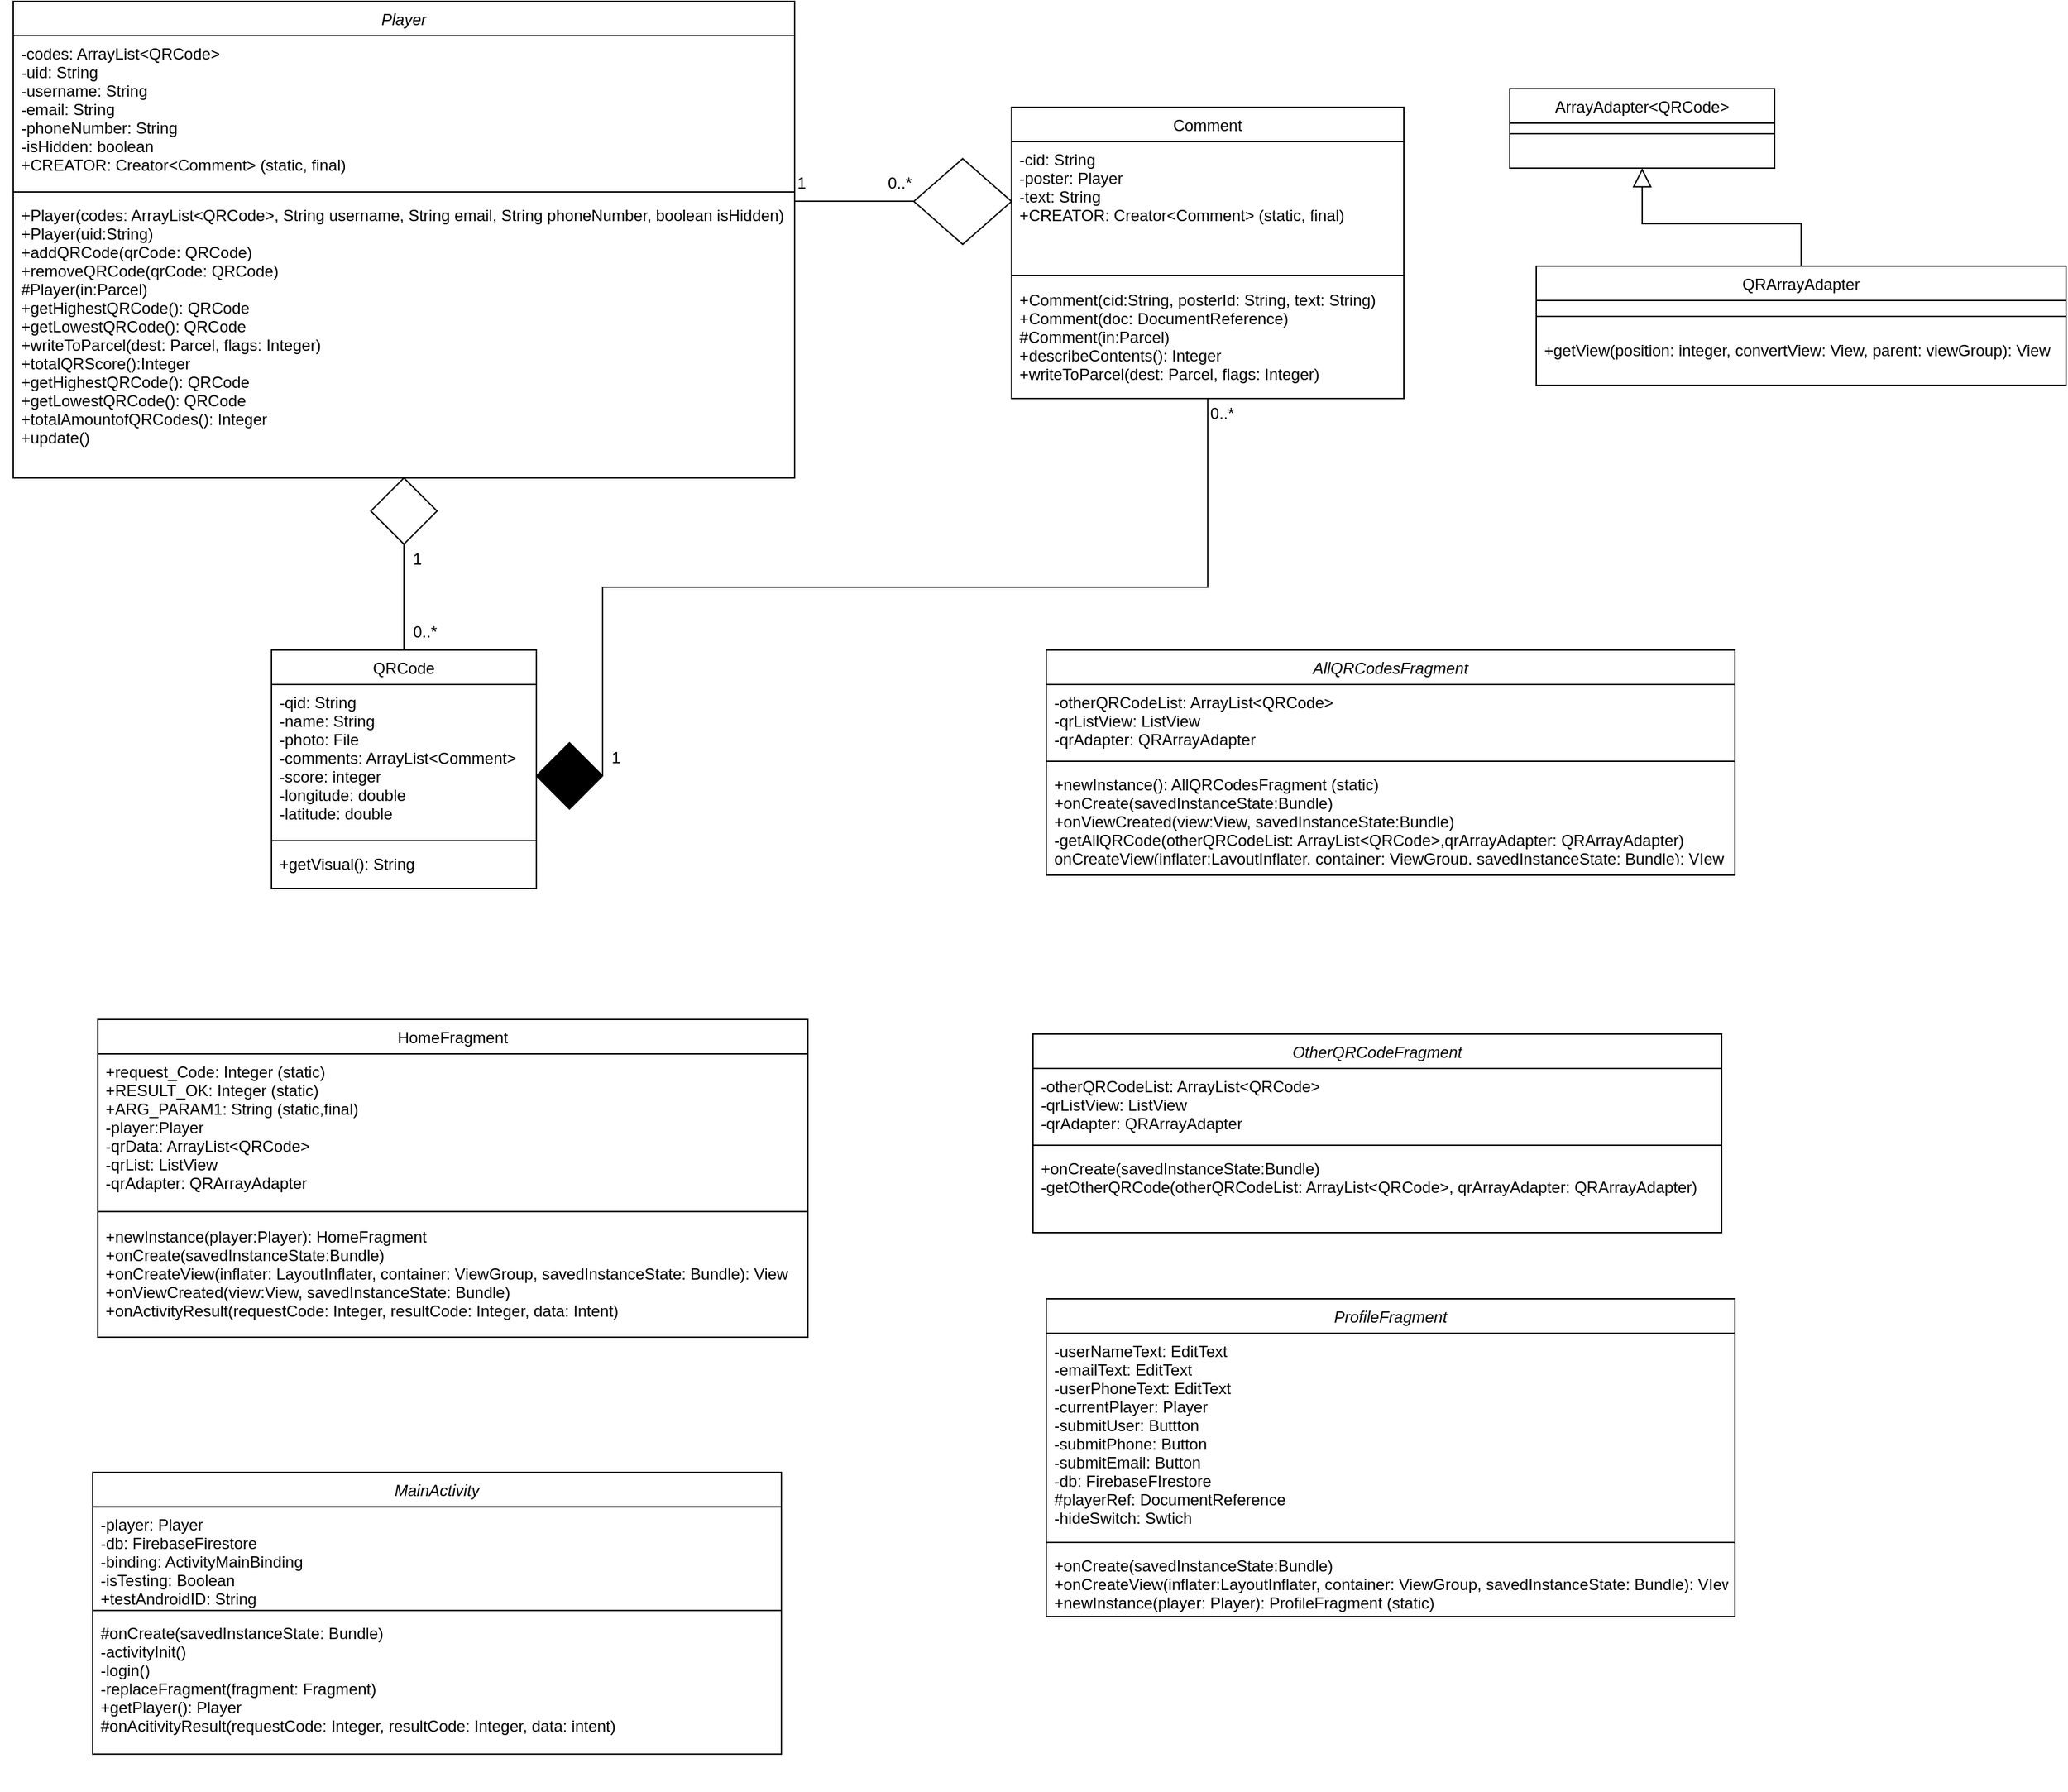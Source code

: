 <mxfile version="20.8.23" type="github">
  <diagram id="C5RBs43oDa-KdzZeNtuy" name="Page-1">
    <mxGraphModel dx="1509" dy="804" grid="1" gridSize="10" guides="1" tooltips="1" connect="1" arrows="1" fold="1" page="1" pageScale="1" pageWidth="2336" pageHeight="1654" math="0" shadow="0">
      <root>
        <mxCell id="WIyWlLk6GJQsqaUBKTNV-0" />
        <mxCell id="WIyWlLk6GJQsqaUBKTNV-1" parent="WIyWlLk6GJQsqaUBKTNV-0" />
        <mxCell id="zkfFHV4jXpPFQw0GAbJ--6" value="QRCode" style="swimlane;fontStyle=0;align=center;verticalAlign=top;childLayout=stackLayout;horizontal=1;startSize=26;horizontalStack=0;resizeParent=1;resizeLast=0;collapsible=1;marginBottom=0;rounded=0;shadow=0;strokeWidth=1;" parent="WIyWlLk6GJQsqaUBKTNV-1" vertex="1">
          <mxGeometry x="235" y="520" width="200" height="180" as="geometry">
            <mxRectangle x="130" y="380" width="160" height="26" as="alternateBounds" />
          </mxGeometry>
        </mxCell>
        <mxCell id="zkfFHV4jXpPFQw0GAbJ--7" value="-qid: String&#xa;-name: String&#xa;-photo: File&#xa;-comments: ArrayList&lt;Comment&gt;&#xa;-score: integer&#xa;-longitude: double&#xa;-latitude: double" style="text;align=left;verticalAlign=top;spacingLeft=4;spacingRight=4;overflow=hidden;rotatable=0;points=[[0,0.5],[1,0.5]];portConstraint=eastwest;" parent="zkfFHV4jXpPFQw0GAbJ--6" vertex="1">
          <mxGeometry y="26" width="200" height="114" as="geometry" />
        </mxCell>
        <mxCell id="zkfFHV4jXpPFQw0GAbJ--9" value="" style="line;html=1;strokeWidth=1;align=left;verticalAlign=middle;spacingTop=-1;spacingLeft=3;spacingRight=3;rotatable=0;labelPosition=right;points=[];portConstraint=eastwest;" parent="zkfFHV4jXpPFQw0GAbJ--6" vertex="1">
          <mxGeometry y="140" width="200" height="8" as="geometry" />
        </mxCell>
        <mxCell id="wJ786lOBI6JB7BBE6zlU-8" value="+getVisual(): String" style="text;align=left;verticalAlign=top;spacingLeft=4;spacingRight=4;overflow=hidden;rotatable=0;points=[[0,0.5],[1,0.5]];portConstraint=eastwest;" parent="zkfFHV4jXpPFQw0GAbJ--6" vertex="1">
          <mxGeometry y="148" width="200" height="30" as="geometry" />
        </mxCell>
        <mxCell id="zkfFHV4jXpPFQw0GAbJ--26" value="" style="endArrow=none;shadow=0;strokeWidth=1;rounded=0;endFill=0;edgeStyle=elbowEdgeStyle;elbow=vertical;entryX=0;entryY=0.5;entryDx=0;entryDy=0;" parent="WIyWlLk6GJQsqaUBKTNV-1" source="zkfFHV4jXpPFQw0GAbJ--0" target="2BQzIX3aD6I6nqEZA5Km-3" edge="1">
          <mxGeometry x="0.5" y="41" relative="1" as="geometry">
            <mxPoint x="380" y="192" as="sourcePoint" />
            <mxPoint x="750" y="155" as="targetPoint" />
            <mxPoint x="-40" y="32" as="offset" />
          </mxGeometry>
        </mxCell>
        <mxCell id="zkfFHV4jXpPFQw0GAbJ--27" value="1" style="resizable=0;align=left;verticalAlign=bottom;labelBackgroundColor=none;fontSize=12;" parent="zkfFHV4jXpPFQw0GAbJ--26" connectable="0" vertex="1">
          <mxGeometry x="-1" relative="1" as="geometry">
            <mxPoint y="-5" as="offset" />
          </mxGeometry>
        </mxCell>
        <mxCell id="zkfFHV4jXpPFQw0GAbJ--28" value="0..*" style="resizable=0;align=right;verticalAlign=bottom;labelBackgroundColor=none;fontSize=12;" parent="zkfFHV4jXpPFQw0GAbJ--26" connectable="0" vertex="1">
          <mxGeometry x="1" relative="1" as="geometry">
            <mxPoint y="-5" as="offset" />
          </mxGeometry>
        </mxCell>
        <mxCell id="2BQzIX3aD6I6nqEZA5Km-4" value="" style="group" parent="WIyWlLk6GJQsqaUBKTNV-1" vertex="1" connectable="0">
          <mxGeometry x="720" y="110" width="400" height="250" as="geometry" />
        </mxCell>
        <mxCell id="zkfFHV4jXpPFQw0GAbJ--17" value="Comment" style="swimlane;fontStyle=0;align=center;verticalAlign=top;childLayout=stackLayout;horizontal=1;startSize=26;horizontalStack=0;resizeParent=1;resizeLast=0;collapsible=1;marginBottom=0;rounded=0;shadow=0;strokeWidth=1;" parent="2BQzIX3aD6I6nqEZA5Km-4" vertex="1">
          <mxGeometry x="73.81" width="296.19" height="220" as="geometry">
            <mxRectangle x="550" y="140" width="160" height="26" as="alternateBounds" />
          </mxGeometry>
        </mxCell>
        <mxCell id="zkfFHV4jXpPFQw0GAbJ--18" value="-cid: String&#xa;-poster: Player&#xa;-text: String&#xa;+CREATOR: Creator&lt;Comment&gt; (static, final)" style="text;align=left;verticalAlign=top;spacingLeft=4;spacingRight=4;overflow=hidden;rotatable=0;points=[[0,0.5],[1,0.5]];portConstraint=eastwest;" parent="zkfFHV4jXpPFQw0GAbJ--17" vertex="1">
          <mxGeometry y="26" width="296.19" height="95.765" as="geometry" />
        </mxCell>
        <mxCell id="zkfFHV4jXpPFQw0GAbJ--23" value="" style="line;html=1;strokeWidth=1;align=left;verticalAlign=middle;spacingTop=-1;spacingLeft=3;spacingRight=3;rotatable=0;labelPosition=right;points=[];portConstraint=eastwest;" parent="zkfFHV4jXpPFQw0GAbJ--17" vertex="1">
          <mxGeometry y="121.765" width="296.19" height="10.353" as="geometry" />
        </mxCell>
        <mxCell id="8-i2YcRf8_cl_0pRVRHD-7" value="+Comment(cid:String, posterId: String, text: String)&#xa;+Comment(doc: DocumentReference)&#xa;#Comment(in:Parcel)&#xa;+describeContents(): Integer&#xa;+writeToParcel(dest: Parcel, flags: Integer)&#xa;" style="text;align=left;verticalAlign=top;spacingLeft=4;spacingRight=4;overflow=hidden;rotatable=0;points=[[0,0.5],[1,0.5]];portConstraint=eastwest;" vertex="1" parent="zkfFHV4jXpPFQw0GAbJ--17">
          <mxGeometry y="132.118" width="296.19" height="77.88" as="geometry" />
        </mxCell>
        <mxCell id="2BQzIX3aD6I6nqEZA5Km-3" value="" style="rhombus;whiteSpace=wrap;html=1;" parent="2BQzIX3aD6I6nqEZA5Km-4" vertex="1">
          <mxGeometry y="38.824" width="73.81" height="64.706" as="geometry" />
        </mxCell>
        <mxCell id="2BQzIX3aD6I6nqEZA5Km-7" value="" style="endArrow=none;shadow=0;strokeWidth=1;rounded=0;endFill=0;edgeStyle=elbowEdgeStyle;elbow=vertical;entryX=0.5;entryY=1;entryDx=0;entryDy=0;exitX=0.5;exitY=0;exitDx=0;exitDy=0;" parent="WIyWlLk6GJQsqaUBKTNV-1" source="zkfFHV4jXpPFQw0GAbJ--6" target="2BQzIX3aD6I6nqEZA5Km-10" edge="1">
          <mxGeometry x="0.5" y="41" relative="1" as="geometry">
            <mxPoint x="210" y="265" as="sourcePoint" />
            <mxPoint x="330" y="255" as="targetPoint" />
            <mxPoint x="-40" y="32" as="offset" />
          </mxGeometry>
        </mxCell>
        <mxCell id="2BQzIX3aD6I6nqEZA5Km-8" value="0..*" style="resizable=0;align=left;verticalAlign=bottom;labelBackgroundColor=none;fontSize=12;" parent="2BQzIX3aD6I6nqEZA5Km-7" connectable="0" vertex="1">
          <mxGeometry x="-1" relative="1" as="geometry">
            <mxPoint x="5" y="-5" as="offset" />
          </mxGeometry>
        </mxCell>
        <mxCell id="2BQzIX3aD6I6nqEZA5Km-9" value="1" style="resizable=0;align=right;verticalAlign=bottom;labelBackgroundColor=none;fontSize=12;" parent="2BQzIX3aD6I6nqEZA5Km-7" connectable="0" vertex="1">
          <mxGeometry x="1" relative="1" as="geometry">
            <mxPoint x="15" y="20" as="offset" />
          </mxGeometry>
        </mxCell>
        <mxCell id="2BQzIX3aD6I6nqEZA5Km-11" value="" style="group" parent="WIyWlLk6GJQsqaUBKTNV-1" vertex="1" connectable="0">
          <mxGeometry x="40" y="30" width="590" height="360" as="geometry" />
        </mxCell>
        <mxCell id="zkfFHV4jXpPFQw0GAbJ--0" value="Player" style="swimlane;fontStyle=2;align=center;verticalAlign=top;childLayout=stackLayout;horizontal=1;startSize=26;horizontalStack=0;resizeParent=1;resizeLast=0;collapsible=1;marginBottom=0;rounded=0;shadow=0;strokeWidth=1;" parent="2BQzIX3aD6I6nqEZA5Km-11" vertex="1">
          <mxGeometry width="590" height="360" as="geometry">
            <mxRectangle x="220" y="120" width="160" height="26" as="alternateBounds" />
          </mxGeometry>
        </mxCell>
        <mxCell id="zkfFHV4jXpPFQw0GAbJ--1" value="-codes: ArrayList&lt;QRCode&gt;&#xa;-uid: String&#xa;-username: String&#xa;-email: String&#xa;-phoneNumber: String&#xa;-isHidden: boolean&#xa;+CREATOR: Creator&lt;Comment&gt; (static, final)" style="text;align=left;verticalAlign=top;spacingLeft=4;spacingRight=4;overflow=hidden;rotatable=0;points=[[0,0.5],[1,0.5]];portConstraint=eastwest;" parent="zkfFHV4jXpPFQw0GAbJ--0" vertex="1">
          <mxGeometry y="26" width="590" height="114" as="geometry" />
        </mxCell>
        <mxCell id="zkfFHV4jXpPFQw0GAbJ--4" value="" style="line;html=1;strokeWidth=1;align=left;verticalAlign=middle;spacingTop=-1;spacingLeft=3;spacingRight=3;rotatable=0;labelPosition=right;points=[];portConstraint=eastwest;" parent="zkfFHV4jXpPFQw0GAbJ--0" vertex="1">
          <mxGeometry y="140" width="590" height="8" as="geometry" />
        </mxCell>
        <mxCell id="zkfFHV4jXpPFQw0GAbJ--5" value="+Player(codes: ArrayList&lt;QRCode&gt;, String username, String email, String phoneNumber, boolean isHidden)&#xa;+Player(uid:String)&#xa;+addQRCode(qrCode: QRCode)&#xa;+removeQRCode(qrCode: QRCode)&#xa;#Player(in:Parcel)&#xa;+getHighestQRCode(): QRCode&#xa;+getLowestQRCode(): QRCode&#xa;+writeToParcel(dest: Parcel, flags: Integer)&#xa;+totalQRScore():Integer&#xa;+getHighestQRCode(): QRCode&#xa;+getLowestQRCode(): QRCode&#xa;+totalAmountofQRCodes(): Integer&#xa;+update()&#xa;&#xa;" style="text;align=left;verticalAlign=top;spacingLeft=4;spacingRight=4;overflow=hidden;rotatable=0;points=[[0,0.5],[1,0.5]];portConstraint=eastwest;" parent="zkfFHV4jXpPFQw0GAbJ--0" vertex="1">
          <mxGeometry y="148" width="590" height="212" as="geometry" />
        </mxCell>
        <mxCell id="2BQzIX3aD6I6nqEZA5Km-12" value="" style="endArrow=none;shadow=0;strokeWidth=1;rounded=0;endFill=0;edgeStyle=elbowEdgeStyle;elbow=vertical;entryX=1;entryY=0.5;entryDx=0;entryDy=0;exitX=0.5;exitY=1;exitDx=0;exitDy=0;" parent="WIyWlLk6GJQsqaUBKTNV-1" source="zkfFHV4jXpPFQw0GAbJ--17" target="2BQzIX3aD6I6nqEZA5Km-15" edge="1">
          <mxGeometry x="0.5" y="41" relative="1" as="geometry">
            <mxPoint x="760" y="270" as="sourcePoint" />
            <mxPoint x="500" y="485" as="targetPoint" />
            <mxPoint x="-40" y="32" as="offset" />
          </mxGeometry>
        </mxCell>
        <mxCell id="2BQzIX3aD6I6nqEZA5Km-13" value="0..*" style="resizable=0;align=left;verticalAlign=bottom;labelBackgroundColor=none;fontSize=12;" parent="2BQzIX3aD6I6nqEZA5Km-12" connectable="0" vertex="1">
          <mxGeometry x="-1" relative="1" as="geometry">
            <mxPoint y="20" as="offset" />
          </mxGeometry>
        </mxCell>
        <mxCell id="2BQzIX3aD6I6nqEZA5Km-14" value="1" style="resizable=0;align=right;verticalAlign=bottom;labelBackgroundColor=none;fontSize=12;" parent="2BQzIX3aD6I6nqEZA5Km-12" connectable="0" vertex="1">
          <mxGeometry x="1" relative="1" as="geometry">
            <mxPoint x="15" y="-5" as="offset" />
          </mxGeometry>
        </mxCell>
        <mxCell id="2BQzIX3aD6I6nqEZA5Km-15" value="" style="rhombus;whiteSpace=wrap;html=1;fillColor=#000000;" parent="WIyWlLk6GJQsqaUBKTNV-1" vertex="1">
          <mxGeometry x="435" y="590" width="50" height="50" as="geometry" />
        </mxCell>
        <mxCell id="wJ786lOBI6JB7BBE6zlU-0" value="" style="group" parent="WIyWlLk6GJQsqaUBKTNV-1" vertex="1" connectable="0">
          <mxGeometry x="1190" y="230" width="400" height="90" as="geometry" />
        </mxCell>
        <mxCell id="wJ786lOBI6JB7BBE6zlU-1" value="QRArrayAdapter" style="swimlane;fontStyle=0;align=center;verticalAlign=top;childLayout=stackLayout;horizontal=1;startSize=26;horizontalStack=0;resizeParent=1;resizeLast=0;collapsible=1;marginBottom=0;rounded=0;shadow=0;strokeWidth=1;container=0;" parent="wJ786lOBI6JB7BBE6zlU-0" vertex="1">
          <mxGeometry width="400" height="90" as="geometry">
            <mxRectangle x="220" y="120" width="160" height="26" as="alternateBounds" />
          </mxGeometry>
        </mxCell>
        <mxCell id="wJ786lOBI6JB7BBE6zlU-2" value="" style="line;html=1;strokeWidth=1;align=left;verticalAlign=middle;spacingTop=-1;spacingLeft=3;spacingRight=3;rotatable=0;labelPosition=right;points=[];portConstraint=eastwest;container=0;" parent="wJ786lOBI6JB7BBE6zlU-0" vertex="1">
          <mxGeometry y="26" width="400" height="24" as="geometry" />
        </mxCell>
        <mxCell id="wJ786lOBI6JB7BBE6zlU-3" value="+getView(position: integer, convertView: View, parent: viewGroup): View" style="text;align=left;verticalAlign=top;spacingLeft=4;spacingRight=4;overflow=hidden;rotatable=0;points=[[0,0.5],[1,0.5]];portConstraint=eastwest;container=0;" parent="wJ786lOBI6JB7BBE6zlU-0" vertex="1">
          <mxGeometry y="50" width="400" height="30" as="geometry" />
        </mxCell>
        <mxCell id="wJ786lOBI6JB7BBE6zlU-4" value="" style="group" parent="WIyWlLk6GJQsqaUBKTNV-1" vertex="1" connectable="0">
          <mxGeometry x="1170" y="96" width="200" height="60" as="geometry" />
        </mxCell>
        <mxCell id="wJ786lOBI6JB7BBE6zlU-5" value="ArrayAdapter&lt;QRCode&gt;" style="swimlane;fontStyle=0;align=center;verticalAlign=top;childLayout=stackLayout;horizontal=1;startSize=26;horizontalStack=0;resizeParent=1;resizeLast=0;collapsible=1;marginBottom=0;rounded=0;shadow=0;strokeWidth=1;container=0;" parent="wJ786lOBI6JB7BBE6zlU-4" vertex="1">
          <mxGeometry width="200" height="60" as="geometry">
            <mxRectangle x="220" y="120" width="160" height="26" as="alternateBounds" />
          </mxGeometry>
        </mxCell>
        <mxCell id="wJ786lOBI6JB7BBE6zlU-6" value="" style="line;html=1;strokeWidth=1;align=left;verticalAlign=middle;spacingTop=-1;spacingLeft=3;spacingRight=3;rotatable=0;labelPosition=right;points=[];portConstraint=eastwest;container=0;" parent="wJ786lOBI6JB7BBE6zlU-5" vertex="1">
          <mxGeometry y="26" width="200" height="16" as="geometry" />
        </mxCell>
        <mxCell id="wJ786lOBI6JB7BBE6zlU-7" style="edgeStyle=orthogonalEdgeStyle;rounded=0;orthogonalLoop=1;jettySize=auto;html=1;exitX=0.5;exitY=0;exitDx=0;exitDy=0;entryX=0.5;entryY=1;entryDx=0;entryDy=0;endArrow=block;endFill=0;endSize=12;" parent="WIyWlLk6GJQsqaUBKTNV-1" source="wJ786lOBI6JB7BBE6zlU-1" target="wJ786lOBI6JB7BBE6zlU-5" edge="1">
          <mxGeometry relative="1" as="geometry" />
        </mxCell>
        <mxCell id="8-i2YcRf8_cl_0pRVRHD-8" value="" style="group" vertex="1" connectable="0" parent="WIyWlLk6GJQsqaUBKTNV-1">
          <mxGeometry x="30" y="799" width="610" height="250" as="geometry" />
        </mxCell>
        <mxCell id="8-i2YcRf8_cl_0pRVRHD-9" value="HomeFragment" style="swimlane;fontStyle=0;align=center;verticalAlign=top;childLayout=stackLayout;horizontal=1;startSize=26;horizontalStack=0;resizeParent=1;resizeLast=0;collapsible=1;marginBottom=0;rounded=0;shadow=0;strokeWidth=1;" vertex="1" parent="8-i2YcRf8_cl_0pRVRHD-8">
          <mxGeometry x="73.81" width="536.19" height="240" as="geometry">
            <mxRectangle x="550" y="140" width="160" height="26" as="alternateBounds" />
          </mxGeometry>
        </mxCell>
        <mxCell id="8-i2YcRf8_cl_0pRVRHD-10" value="+request_Code: Integer (static)&#xa;+RESULT_OK: Integer (static)&#xa;+ARG_PARAM1: String (static,final)&#xa;-player:Player&#xa;-qrData: ArrayList&lt;QRCode&gt;&#xa;-qrList: ListView&#xa;-qrAdapter: QRArrayAdapter" style="text;align=left;verticalAlign=top;spacingLeft=4;spacingRight=4;overflow=hidden;rotatable=0;points=[[0,0.5],[1,0.5]];portConstraint=eastwest;" vertex="1" parent="8-i2YcRf8_cl_0pRVRHD-9">
          <mxGeometry y="26" width="536.19" height="114" as="geometry" />
        </mxCell>
        <mxCell id="8-i2YcRf8_cl_0pRVRHD-11" value="" style="line;html=1;strokeWidth=1;align=left;verticalAlign=middle;spacingTop=-1;spacingLeft=3;spacingRight=3;rotatable=0;labelPosition=right;points=[];portConstraint=eastwest;" vertex="1" parent="8-i2YcRf8_cl_0pRVRHD-9">
          <mxGeometry y="140" width="536.19" height="10.353" as="geometry" />
        </mxCell>
        <mxCell id="8-i2YcRf8_cl_0pRVRHD-12" value="+newInstance(player:Player): HomeFragment&#xa;+onCreate(savedInstanceState:Bundle)&#xa;+onCreateView(inflater: LayoutInflater, container: ViewGroup, savedInstanceState: Bundle): View&#xa;+onViewCreated(view:View, savedInstanceState: Bundle)&#xa;+onActivityResult(requestCode: Integer, resultCode: Integer, data: Intent)" style="text;align=left;verticalAlign=top;spacingLeft=4;spacingRight=4;overflow=hidden;rotatable=0;points=[[0,0.5],[1,0.5]];portConstraint=eastwest;" vertex="1" parent="8-i2YcRf8_cl_0pRVRHD-9">
          <mxGeometry y="150.353" width="536.19" height="77.88" as="geometry" />
        </mxCell>
        <mxCell id="8-i2YcRf8_cl_0pRVRHD-20" value="" style="group" vertex="1" connectable="0" parent="WIyWlLk6GJQsqaUBKTNV-1">
          <mxGeometry x="50" y="890" width="570" height="480" as="geometry" />
        </mxCell>
        <mxCell id="8-i2YcRf8_cl_0pRVRHD-25" value="" style="group" vertex="1" connectable="0" parent="8-i2YcRf8_cl_0pRVRHD-20">
          <mxGeometry x="60" y="179.999" width="520" height="311.111" as="geometry" />
        </mxCell>
        <mxCell id="8-i2YcRf8_cl_0pRVRHD-26" value="MainActivity" style="swimlane;fontStyle=2;align=center;verticalAlign=top;childLayout=stackLayout;horizontal=1;startSize=26;horizontalStack=0;resizeParent=1;resizeLast=0;collapsible=1;marginBottom=0;rounded=0;shadow=0;strokeWidth=1;" vertex="1" parent="8-i2YcRf8_cl_0pRVRHD-25">
          <mxGeometry x="-10" y="71.111" width="520" height="212.703" as="geometry">
            <mxRectangle x="220" y="120" width="160" height="26" as="alternateBounds" />
          </mxGeometry>
        </mxCell>
        <mxCell id="8-i2YcRf8_cl_0pRVRHD-27" value="-player: Player&#xa;-db: FirebaseFirestore&#xa;-binding: ActivityMainBinding&#xa;-isTesting: Boolean&#xa;+testAndroidID: String&#xa;" style="text;align=left;verticalAlign=top;spacingLeft=4;spacingRight=4;overflow=hidden;rotatable=0;points=[[0,0.5],[1,0.5]];portConstraint=eastwest;" vertex="1" parent="8-i2YcRf8_cl_0pRVRHD-26">
          <mxGeometry y="26" width="520" height="74.667" as="geometry" />
        </mxCell>
        <mxCell id="8-i2YcRf8_cl_0pRVRHD-28" value="" style="line;html=1;strokeWidth=1;align=left;verticalAlign=middle;spacingTop=-1;spacingLeft=3;spacingRight=3;rotatable=0;labelPosition=right;points=[];portConstraint=eastwest;" vertex="1" parent="8-i2YcRf8_cl_0pRVRHD-26">
          <mxGeometry y="100.667" width="520" height="7.111" as="geometry" />
        </mxCell>
        <mxCell id="8-i2YcRf8_cl_0pRVRHD-29" value="#onCreate(savedInstanceState: Bundle)&#xa;-activityInit()&#xa;-login()&#xa;-replaceFragment(fragment: Fragment)&#xa;+getPlayer(): Player&#xa;#onAcitivityResult(requestCode: Integer, resultCode: Integer, data: intent)" style="text;align=left;verticalAlign=top;spacingLeft=4;spacingRight=4;overflow=hidden;rotatable=0;points=[[0,0.5],[1,0.5]];portConstraint=eastwest;fontStyle=0" vertex="1" parent="8-i2YcRf8_cl_0pRVRHD-26">
          <mxGeometry y="107.778" width="520" height="90.667" as="geometry" />
        </mxCell>
        <mxCell id="8-i2YcRf8_cl_0pRVRHD-21" value="AllQRCodesFragment" style="swimlane;fontStyle=2;align=center;verticalAlign=top;childLayout=stackLayout;horizontal=1;startSize=26;horizontalStack=0;resizeParent=1;resizeLast=0;collapsible=1;marginBottom=0;rounded=0;shadow=0;strokeWidth=1;" vertex="1" parent="WIyWlLk6GJQsqaUBKTNV-1">
          <mxGeometry x="820" y="520" width="520.0" height="170" as="geometry">
            <mxRectangle x="220" y="120" width="160" height="26" as="alternateBounds" />
          </mxGeometry>
        </mxCell>
        <mxCell id="8-i2YcRf8_cl_0pRVRHD-22" value="-otherQRCodeList: ArrayList&lt;QRCode&gt;&#xa;-qrListView: ListView&#xa;-qrAdapter: QRArrayAdapter&#xa;&#xa;" style="text;align=left;verticalAlign=top;spacingLeft=4;spacingRight=4;overflow=hidden;rotatable=0;points=[[0,0.5],[1,0.5]];portConstraint=eastwest;" vertex="1" parent="8-i2YcRf8_cl_0pRVRHD-21">
          <mxGeometry y="26" width="520.0" height="54" as="geometry" />
        </mxCell>
        <mxCell id="8-i2YcRf8_cl_0pRVRHD-23" value="" style="line;html=1;strokeWidth=1;align=left;verticalAlign=middle;spacingTop=-1;spacingLeft=3;spacingRight=3;rotatable=0;labelPosition=right;points=[];portConstraint=eastwest;" vertex="1" parent="8-i2YcRf8_cl_0pRVRHD-21">
          <mxGeometry y="80" width="520.0" height="8" as="geometry" />
        </mxCell>
        <mxCell id="8-i2YcRf8_cl_0pRVRHD-24" value="+newInstance(): AllQRCodesFragment (static)&#xa;+onCreate(savedInstanceState:Bundle)&#xa;+onViewCreated(view:View, savedInstanceState:Bundle)&#xa;-getAllQRCode(otherQRCodeList: ArrayList&lt;QRCode&gt;,qrArrayAdapter: QRArrayAdapter)&#xa;onCreateView(inflater:LayoutInflater, container: ViewGroup, savedInstanceState: Bundle): VIew&#xa;" style="text;align=left;verticalAlign=top;spacingLeft=4;spacingRight=4;overflow=hidden;rotatable=0;points=[[0,0.5],[1,0.5]];portConstraint=eastwest;fontStyle=0" vertex="1" parent="8-i2YcRf8_cl_0pRVRHD-21">
          <mxGeometry y="88" width="520.0" height="70" as="geometry" />
        </mxCell>
        <mxCell id="8-i2YcRf8_cl_0pRVRHD-30" value="OtherQRCodeFragment" style="swimlane;fontStyle=2;align=center;verticalAlign=top;childLayout=stackLayout;horizontal=1;startSize=26;horizontalStack=0;resizeParent=1;resizeLast=0;collapsible=1;marginBottom=0;rounded=0;shadow=0;strokeWidth=1;" vertex="1" parent="WIyWlLk6GJQsqaUBKTNV-1">
          <mxGeometry x="810" y="810" width="520" height="150" as="geometry">
            <mxRectangle x="220" y="120" width="160" height="26" as="alternateBounds" />
          </mxGeometry>
        </mxCell>
        <mxCell id="8-i2YcRf8_cl_0pRVRHD-31" value="-otherQRCodeList: ArrayList&lt;QRCode&gt;&#xa;-qrListView: ListView&#xa;-qrAdapter: QRArrayAdapter" style="text;align=left;verticalAlign=top;spacingLeft=4;spacingRight=4;overflow=hidden;rotatable=0;points=[[0,0.5],[1,0.5]];portConstraint=eastwest;" vertex="1" parent="8-i2YcRf8_cl_0pRVRHD-30">
          <mxGeometry y="26" width="520" height="54" as="geometry" />
        </mxCell>
        <mxCell id="8-i2YcRf8_cl_0pRVRHD-32" value="" style="line;html=1;strokeWidth=1;align=left;verticalAlign=middle;spacingTop=-1;spacingLeft=3;spacingRight=3;rotatable=0;labelPosition=right;points=[];portConstraint=eastwest;" vertex="1" parent="8-i2YcRf8_cl_0pRVRHD-30">
          <mxGeometry y="80" width="520" height="8" as="geometry" />
        </mxCell>
        <mxCell id="8-i2YcRf8_cl_0pRVRHD-33" value="+onCreate(savedInstanceState:Bundle)&#xa;-getOtherQRCode(otherQRCodeList: ArrayList&lt;QRCode&gt;, qrArrayAdapter: QRArrayAdapter)&#xa; " style="text;align=left;verticalAlign=top;spacingLeft=4;spacingRight=4;overflow=hidden;rotatable=0;points=[[0,0.5],[1,0.5]];portConstraint=eastwest;fontStyle=0" vertex="1" parent="8-i2YcRf8_cl_0pRVRHD-30">
          <mxGeometry y="88" width="520" height="52" as="geometry" />
        </mxCell>
        <mxCell id="8-i2YcRf8_cl_0pRVRHD-34" value="ProfileFragment" style="swimlane;fontStyle=2;align=center;verticalAlign=top;childLayout=stackLayout;horizontal=1;startSize=26;horizontalStack=0;resizeParent=1;resizeLast=0;collapsible=1;marginBottom=0;rounded=0;shadow=0;strokeWidth=1;" vertex="1" parent="WIyWlLk6GJQsqaUBKTNV-1">
          <mxGeometry x="820" y="1010" width="520" height="240" as="geometry">
            <mxRectangle x="220" y="120" width="160" height="26" as="alternateBounds" />
          </mxGeometry>
        </mxCell>
        <mxCell id="8-i2YcRf8_cl_0pRVRHD-35" value="-userNameText: EditText&#xa;-emailText: EditText&#xa;-userPhoneText: EditText&#xa;-currentPlayer: Player&#xa;-submitUser: Buttton&#xa;-submitPhone: Button&#xa;-submitEmail: Button&#xa;-db: FirebaseFIrestore&#xa;#playerRef: DocumentReference&#xa;-hideSwitch: Swtich" style="text;align=left;verticalAlign=top;spacingLeft=4;spacingRight=4;overflow=hidden;rotatable=0;points=[[0,0.5],[1,0.5]];portConstraint=eastwest;" vertex="1" parent="8-i2YcRf8_cl_0pRVRHD-34">
          <mxGeometry y="26" width="520" height="154" as="geometry" />
        </mxCell>
        <mxCell id="8-i2YcRf8_cl_0pRVRHD-36" value="" style="line;html=1;strokeWidth=1;align=left;verticalAlign=middle;spacingTop=-1;spacingLeft=3;spacingRight=3;rotatable=0;labelPosition=right;points=[];portConstraint=eastwest;" vertex="1" parent="8-i2YcRf8_cl_0pRVRHD-34">
          <mxGeometry y="180" width="520" height="8" as="geometry" />
        </mxCell>
        <mxCell id="8-i2YcRf8_cl_0pRVRHD-37" value="+onCreate(savedInstanceState:Bundle)&#xa;+onCreateView(inflater:LayoutInflater, container: ViewGroup, savedInstanceState: Bundle): VIew&#xa;+newInstance(player: Player): ProfileFragment (static)&#xa; " style="text;align=left;verticalAlign=top;spacingLeft=4;spacingRight=4;overflow=hidden;rotatable=0;points=[[0,0.5],[1,0.5]];portConstraint=eastwest;fontStyle=0" vertex="1" parent="8-i2YcRf8_cl_0pRVRHD-34">
          <mxGeometry y="188" width="520" height="52" as="geometry" />
        </mxCell>
        <mxCell id="2BQzIX3aD6I6nqEZA5Km-10" value="" style="rhombus;whiteSpace=wrap;html=1;" parent="WIyWlLk6GJQsqaUBKTNV-1" vertex="1">
          <mxGeometry x="310" y="390" width="50" height="50" as="geometry" />
        </mxCell>
      </root>
    </mxGraphModel>
  </diagram>
</mxfile>
